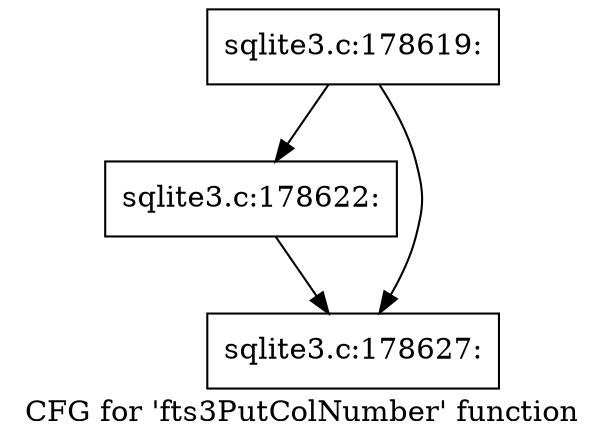 digraph "CFG for 'fts3PutColNumber' function" {
	label="CFG for 'fts3PutColNumber' function";

	Node0x55c0faf06860 [shape=record,label="{sqlite3.c:178619:}"];
	Node0x55c0faf06860 -> Node0x55c0faf15190;
	Node0x55c0faf06860 -> Node0x55c0faf151e0;
	Node0x55c0faf15190 [shape=record,label="{sqlite3.c:178622:}"];
	Node0x55c0faf15190 -> Node0x55c0faf151e0;
	Node0x55c0faf151e0 [shape=record,label="{sqlite3.c:178627:}"];
}
